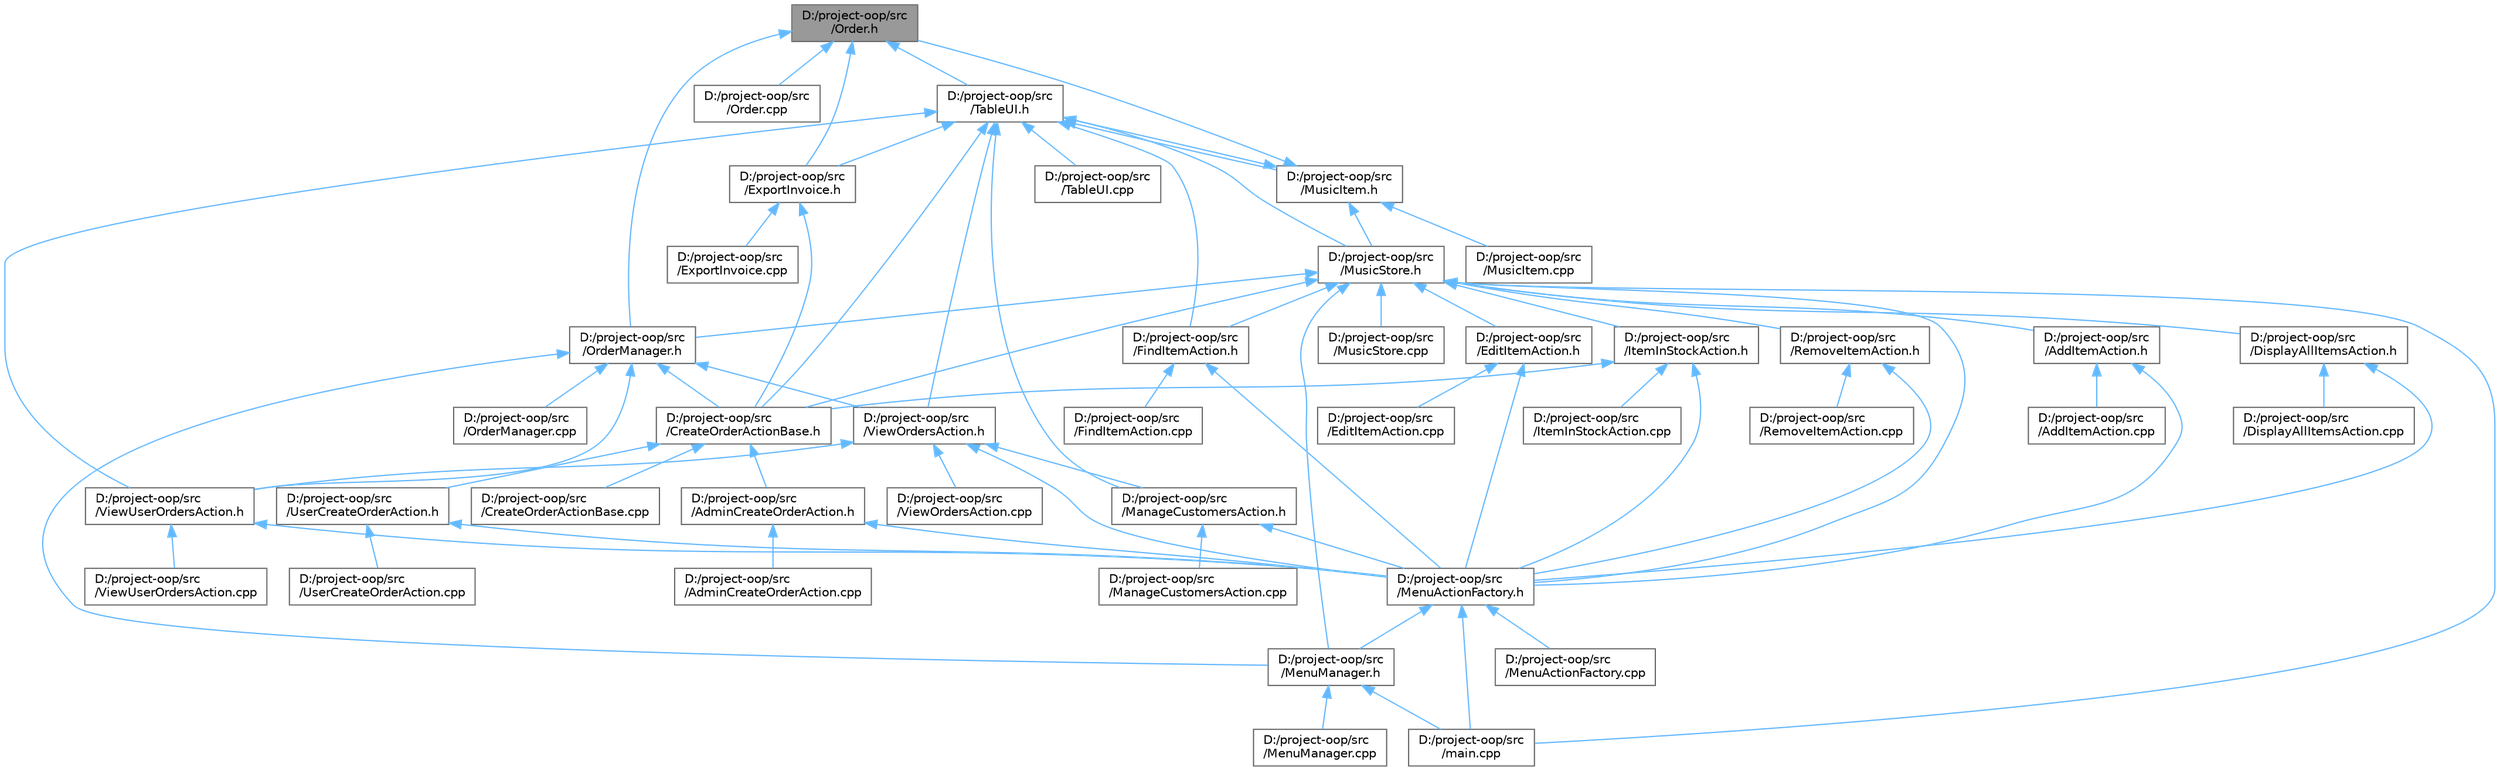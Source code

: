 digraph "D:/project-oop/src/Order.h"
{
 // LATEX_PDF_SIZE
  bgcolor="transparent";
  edge [fontname=Helvetica,fontsize=10,labelfontname=Helvetica,labelfontsize=10];
  node [fontname=Helvetica,fontsize=10,shape=box,height=0.2,width=0.4];
  Node1 [id="Node000001",label="D:/project-oop/src\l/Order.h",height=0.2,width=0.4,color="gray40", fillcolor="grey60", style="filled", fontcolor="black",tooltip="Định nghĩa lớp Order quản lý đơn hàng trong cửa hàng âm nhạc."];
  Node1 -> Node2 [id="edge1_Node000001_Node000002",dir="back",color="steelblue1",style="solid",tooltip=" "];
  Node2 [id="Node000002",label="D:/project-oop/src\l/ExportInvoice.h",height=0.2,width=0.4,color="grey40", fillcolor="white", style="filled",URL="$_export_invoice_8h.html",tooltip="Định nghĩa lớp ExportInvoice để xuất hóa đơn cho đơn hàng và khách hàng."];
  Node2 -> Node3 [id="edge2_Node000002_Node000003",dir="back",color="steelblue1",style="solid",tooltip=" "];
  Node3 [id="Node000003",label="D:/project-oop/src\l/CreateOrderActionBase.h",height=0.2,width=0.4,color="grey40", fillcolor="white", style="filled",URL="$_create_order_action_base_8h.html",tooltip="Định nghĩa lớp cơ sở cho hành động tạo đơn hàng, dùng chung cho cả quản trị viên và người dùng."];
  Node3 -> Node4 [id="edge3_Node000003_Node000004",dir="back",color="steelblue1",style="solid",tooltip=" "];
  Node4 [id="Node000004",label="D:/project-oop/src\l/AdminCreateOrderAction.h",height=0.2,width=0.4,color="grey40", fillcolor="white", style="filled",URL="$_admin_create_order_action_8h.html",tooltip="Định nghĩa lớp AdminCreateOrderAction cho phép quản trị viên tạo đơn hàng mới."];
  Node4 -> Node5 [id="edge4_Node000004_Node000005",dir="back",color="steelblue1",style="solid",tooltip=" "];
  Node5 [id="Node000005",label="D:/project-oop/src\l/AdminCreateOrderAction.cpp",height=0.2,width=0.4,color="grey40", fillcolor="white", style="filled",URL="$_admin_create_order_action_8cpp.html",tooltip=" "];
  Node4 -> Node6 [id="edge5_Node000004_Node000006",dir="back",color="steelblue1",style="solid",tooltip=" "];
  Node6 [id="Node000006",label="D:/project-oop/src\l/MenuActionFactory.h",height=0.2,width=0.4,color="grey40", fillcolor="white", style="filled",URL="$_menu_action_factory_8h.html",tooltip="Định nghĩa lớp MenuActionFactory để tạo các đối tượng hành động tương ứng với lựa chọn menu của người..."];
  Node6 -> Node7 [id="edge6_Node000006_Node000007",dir="back",color="steelblue1",style="solid",tooltip=" "];
  Node7 [id="Node000007",label="D:/project-oop/src\l/MenuActionFactory.cpp",height=0.2,width=0.4,color="grey40", fillcolor="white", style="filled",URL="$_menu_action_factory_8cpp.html",tooltip=" "];
  Node6 -> Node8 [id="edge7_Node000006_Node000008",dir="back",color="steelblue1",style="solid",tooltip=" "];
  Node8 [id="Node000008",label="D:/project-oop/src\l/MenuManager.h",height=0.2,width=0.4,color="grey40", fillcolor="white", style="filled",URL="$_menu_manager_8h.html",tooltip="Định nghĩa lớp MenuManager để quản lý các menu và xử lý tương tác của người dùng trong ứng dụng cửa h..."];
  Node8 -> Node9 [id="edge8_Node000008_Node000009",dir="back",color="steelblue1",style="solid",tooltip=" "];
  Node9 [id="Node000009",label="D:/project-oop/src\l/MenuManager.cpp",height=0.2,width=0.4,color="grey40", fillcolor="white", style="filled",URL="$_menu_manager_8cpp.html",tooltip=" "];
  Node8 -> Node10 [id="edge9_Node000008_Node000010",dir="back",color="steelblue1",style="solid",tooltip=" "];
  Node10 [id="Node000010",label="D:/project-oop/src\l/main.cpp",height=0.2,width=0.4,color="grey40", fillcolor="white", style="filled",URL="$main_8cpp.html",tooltip=" "];
  Node6 -> Node10 [id="edge10_Node000006_Node000010",dir="back",color="steelblue1",style="solid",tooltip=" "];
  Node3 -> Node11 [id="edge11_Node000003_Node000011",dir="back",color="steelblue1",style="solid",tooltip=" "];
  Node11 [id="Node000011",label="D:/project-oop/src\l/CreateOrderActionBase.cpp",height=0.2,width=0.4,color="grey40", fillcolor="white", style="filled",URL="$_create_order_action_base_8cpp.html",tooltip=" "];
  Node3 -> Node12 [id="edge12_Node000003_Node000012",dir="back",color="steelblue1",style="solid",tooltip=" "];
  Node12 [id="Node000012",label="D:/project-oop/src\l/UserCreateOrderAction.h",height=0.2,width=0.4,color="grey40", fillcolor="white", style="filled",URL="$_user_create_order_action_8h.html",tooltip="Định nghĩa lớp UserCreateOrderAction cho phép người dùng tạo đơn hàng mới."];
  Node12 -> Node6 [id="edge13_Node000012_Node000006",dir="back",color="steelblue1",style="solid",tooltip=" "];
  Node12 -> Node13 [id="edge14_Node000012_Node000013",dir="back",color="steelblue1",style="solid",tooltip=" "];
  Node13 [id="Node000013",label="D:/project-oop/src\l/UserCreateOrderAction.cpp",height=0.2,width=0.4,color="grey40", fillcolor="white", style="filled",URL="$_user_create_order_action_8cpp.html",tooltip=" "];
  Node2 -> Node14 [id="edge15_Node000002_Node000014",dir="back",color="steelblue1",style="solid",tooltip=" "];
  Node14 [id="Node000014",label="D:/project-oop/src\l/ExportInvoice.cpp",height=0.2,width=0.4,color="grey40", fillcolor="white", style="filled",URL="$_export_invoice_8cpp.html",tooltip=" "];
  Node1 -> Node15 [id="edge16_Node000001_Node000015",dir="back",color="steelblue1",style="solid",tooltip=" "];
  Node15 [id="Node000015",label="D:/project-oop/src\l/Order.cpp",height=0.2,width=0.4,color="grey40", fillcolor="white", style="filled",URL="$_order_8cpp.html",tooltip=" "];
  Node1 -> Node16 [id="edge17_Node000001_Node000016",dir="back",color="steelblue1",style="solid",tooltip=" "];
  Node16 [id="Node000016",label="D:/project-oop/src\l/OrderManager.h",height=0.2,width=0.4,color="grey40", fillcolor="white", style="filled",URL="$_order_manager_8h.html",tooltip="Định nghĩa lớp OrderManager để quản lý các đơn hàng trong hệ thống."];
  Node16 -> Node3 [id="edge18_Node000016_Node000003",dir="back",color="steelblue1",style="solid",tooltip=" "];
  Node16 -> Node8 [id="edge19_Node000016_Node000008",dir="back",color="steelblue1",style="solid",tooltip=" "];
  Node16 -> Node17 [id="edge20_Node000016_Node000017",dir="back",color="steelblue1",style="solid",tooltip=" "];
  Node17 [id="Node000017",label="D:/project-oop/src\l/OrderManager.cpp",height=0.2,width=0.4,color="grey40", fillcolor="white", style="filled",URL="$_order_manager_8cpp.html",tooltip=" "];
  Node16 -> Node18 [id="edge21_Node000016_Node000018",dir="back",color="steelblue1",style="solid",tooltip=" "];
  Node18 [id="Node000018",label="D:/project-oop/src\l/ViewOrdersAction.h",height=0.2,width=0.4,color="grey40", fillcolor="white", style="filled",URL="$_view_orders_action_8h.html",tooltip="Định nghĩa lớp ViewOrdersAction để xử lý hành động hiển thị danh sách đơn hàng."];
  Node18 -> Node19 [id="edge22_Node000018_Node000019",dir="back",color="steelblue1",style="solid",tooltip=" "];
  Node19 [id="Node000019",label="D:/project-oop/src\l/ManageCustomersAction.h",height=0.2,width=0.4,color="grey40", fillcolor="white", style="filled",URL="$_manage_customers_action_8h.html",tooltip="Định nghĩa lớp ManageCustomersAction để quản lý thông tin khách hàng trong cửa hàng âm nhạc."];
  Node19 -> Node20 [id="edge23_Node000019_Node000020",dir="back",color="steelblue1",style="solid",tooltip=" "];
  Node20 [id="Node000020",label="D:/project-oop/src\l/ManageCustomersAction.cpp",height=0.2,width=0.4,color="grey40", fillcolor="white", style="filled",URL="$_manage_customers_action_8cpp.html",tooltip=" "];
  Node19 -> Node6 [id="edge24_Node000019_Node000006",dir="back",color="steelblue1",style="solid",tooltip=" "];
  Node18 -> Node6 [id="edge25_Node000018_Node000006",dir="back",color="steelblue1",style="solid",tooltip=" "];
  Node18 -> Node21 [id="edge26_Node000018_Node000021",dir="back",color="steelblue1",style="solid",tooltip=" "];
  Node21 [id="Node000021",label="D:/project-oop/src\l/ViewOrdersAction.cpp",height=0.2,width=0.4,color="grey40", fillcolor="white", style="filled",URL="$_view_orders_action_8cpp.html",tooltip=" "];
  Node18 -> Node22 [id="edge27_Node000018_Node000022",dir="back",color="steelblue1",style="solid",tooltip=" "];
  Node22 [id="Node000022",label="D:/project-oop/src\l/ViewUserOrdersAction.h",height=0.2,width=0.4,color="grey40", fillcolor="white", style="filled",URL="$_view_user_orders_action_8h.html",tooltip="Định nghĩa lớp ViewUserOrdersAction để xử lý hành động xem đơn hàng của người dùng."];
  Node22 -> Node6 [id="edge28_Node000022_Node000006",dir="back",color="steelblue1",style="solid",tooltip=" "];
  Node22 -> Node23 [id="edge29_Node000022_Node000023",dir="back",color="steelblue1",style="solid",tooltip=" "];
  Node23 [id="Node000023",label="D:/project-oop/src\l/ViewUserOrdersAction.cpp",height=0.2,width=0.4,color="grey40", fillcolor="white", style="filled",URL="$_view_user_orders_action_8cpp.html",tooltip=" "];
  Node16 -> Node22 [id="edge30_Node000016_Node000022",dir="back",color="steelblue1",style="solid",tooltip=" "];
  Node1 -> Node24 [id="edge31_Node000001_Node000024",dir="back",color="steelblue1",style="solid",tooltip=" "];
  Node24 [id="Node000024",label="D:/project-oop/src\l/TableUI.h",height=0.2,width=0.4,color="grey40", fillcolor="white", style="filled",URL="$_table_u_i_8h.html",tooltip="Định nghĩa lớp TableUI để hiển thị dữ liệu dạng bảng trong giao diện dòng lệnh."];
  Node24 -> Node3 [id="edge32_Node000024_Node000003",dir="back",color="steelblue1",style="solid",tooltip=" "];
  Node24 -> Node2 [id="edge33_Node000024_Node000002",dir="back",color="steelblue1",style="solid",tooltip=" "];
  Node24 -> Node25 [id="edge34_Node000024_Node000025",dir="back",color="steelblue1",style="solid",tooltip=" "];
  Node25 [id="Node000025",label="D:/project-oop/src\l/FindItemAction.h",height=0.2,width=0.4,color="grey40", fillcolor="white", style="filled",URL="$_find_item_action_8h.html",tooltip="Định nghĩa lớp FindItemAction để tìm kiếm và hiển thị thông tin mặt hàng âm nhạc trong cửa hàng."];
  Node25 -> Node26 [id="edge35_Node000025_Node000026",dir="back",color="steelblue1",style="solid",tooltip=" "];
  Node26 [id="Node000026",label="D:/project-oop/src\l/FindItemAction.cpp",height=0.2,width=0.4,color="grey40", fillcolor="white", style="filled",URL="$_find_item_action_8cpp.html",tooltip=" "];
  Node25 -> Node6 [id="edge36_Node000025_Node000006",dir="back",color="steelblue1",style="solid",tooltip=" "];
  Node24 -> Node19 [id="edge37_Node000024_Node000019",dir="back",color="steelblue1",style="solid",tooltip=" "];
  Node24 -> Node27 [id="edge38_Node000024_Node000027",dir="back",color="steelblue1",style="solid",tooltip=" "];
  Node27 [id="Node000027",label="D:/project-oop/src\l/MusicItem.h",height=0.2,width=0.4,color="grey40", fillcolor="white", style="filled",URL="$_music_item_8h.html",tooltip="Định nghĩa lớp MusicItem để đại diện cho một mặt hàng âm nhạc trong cửa hàng."];
  Node27 -> Node28 [id="edge39_Node000027_Node000028",dir="back",color="steelblue1",style="solid",tooltip=" "];
  Node28 [id="Node000028",label="D:/project-oop/src\l/MusicItem.cpp",height=0.2,width=0.4,color="grey40", fillcolor="white", style="filled",URL="$_music_item_8cpp.html",tooltip=" "];
  Node27 -> Node29 [id="edge40_Node000027_Node000029",dir="back",color="steelblue1",style="solid",tooltip=" "];
  Node29 [id="Node000029",label="D:/project-oop/src\l/MusicStore.h",height=0.2,width=0.4,color="grey40", fillcolor="white", style="filled",URL="$_music_store_8h.html",tooltip="Định nghĩa lớp MusicStore để quản lý các mặt hàng âm nhạc trong cửa hàng."];
  Node29 -> Node30 [id="edge41_Node000029_Node000030",dir="back",color="steelblue1",style="solid",tooltip=" "];
  Node30 [id="Node000030",label="D:/project-oop/src\l/AddItemAction.h",height=0.2,width=0.4,color="grey40", fillcolor="white", style="filled",URL="$_add_item_action_8h.html",tooltip="Định nghĩa lớp AddItemAction thực hiện hành động thêm mặt hàng âm nhạc vào cửa hàng."];
  Node30 -> Node31 [id="edge42_Node000030_Node000031",dir="back",color="steelblue1",style="solid",tooltip=" "];
  Node31 [id="Node000031",label="D:/project-oop/src\l/AddItemAction.cpp",height=0.2,width=0.4,color="grey40", fillcolor="white", style="filled",URL="$_add_item_action_8cpp.html",tooltip=" "];
  Node30 -> Node6 [id="edge43_Node000030_Node000006",dir="back",color="steelblue1",style="solid",tooltip=" "];
  Node29 -> Node3 [id="edge44_Node000029_Node000003",dir="back",color="steelblue1",style="solid",tooltip=" "];
  Node29 -> Node32 [id="edge45_Node000029_Node000032",dir="back",color="steelblue1",style="solid",tooltip=" "];
  Node32 [id="Node000032",label="D:/project-oop/src\l/DisplayAllItemsAction.h",height=0.2,width=0.4,color="grey40", fillcolor="white", style="filled",URL="$_display_all_items_action_8h.html",tooltip="Định nghĩa lớp DisplayAllItemsAction để hiển thị tất cả các mặt hàng âm nhạc trong cửa hàng."];
  Node32 -> Node33 [id="edge46_Node000032_Node000033",dir="back",color="steelblue1",style="solid",tooltip=" "];
  Node33 [id="Node000033",label="D:/project-oop/src\l/DisplayAllItemsAction.cpp",height=0.2,width=0.4,color="grey40", fillcolor="white", style="filled",URL="$_display_all_items_action_8cpp.html",tooltip=" "];
  Node32 -> Node6 [id="edge47_Node000032_Node000006",dir="back",color="steelblue1",style="solid",tooltip=" "];
  Node29 -> Node34 [id="edge48_Node000029_Node000034",dir="back",color="steelblue1",style="solid",tooltip=" "];
  Node34 [id="Node000034",label="D:/project-oop/src\l/EditItemAction.h",height=0.2,width=0.4,color="grey40", fillcolor="white", style="filled",URL="$_edit_item_action_8h.html",tooltip="Định nghĩa lớp EditItemAction để chỉnh sửa thông tin mặt hàng âm nhạc trong cửa hàng."];
  Node34 -> Node35 [id="edge49_Node000034_Node000035",dir="back",color="steelblue1",style="solid",tooltip=" "];
  Node35 [id="Node000035",label="D:/project-oop/src\l/EditItemAction.cpp",height=0.2,width=0.4,color="grey40", fillcolor="white", style="filled",URL="$_edit_item_action_8cpp.html",tooltip=" "];
  Node34 -> Node6 [id="edge50_Node000034_Node000006",dir="back",color="steelblue1",style="solid",tooltip=" "];
  Node29 -> Node25 [id="edge51_Node000029_Node000025",dir="back",color="steelblue1",style="solid",tooltip=" "];
  Node29 -> Node36 [id="edge52_Node000029_Node000036",dir="back",color="steelblue1",style="solid",tooltip=" "];
  Node36 [id="Node000036",label="D:/project-oop/src\l/ItemInStockAction.h",height=0.2,width=0.4,color="grey40", fillcolor="white", style="filled",URL="$_item_in_stock_action_8h.html",tooltip="Định nghĩa lớp ItemInStockAction để hiển thị số lượng mặt hàng âm nhạc có sẵn trong kho."];
  Node36 -> Node3 [id="edge53_Node000036_Node000003",dir="back",color="steelblue1",style="solid",tooltip=" "];
  Node36 -> Node37 [id="edge54_Node000036_Node000037",dir="back",color="steelblue1",style="solid",tooltip=" "];
  Node37 [id="Node000037",label="D:/project-oop/src\l/ItemInStockAction.cpp",height=0.2,width=0.4,color="grey40", fillcolor="white", style="filled",URL="$_item_in_stock_action_8cpp.html",tooltip=" "];
  Node36 -> Node6 [id="edge55_Node000036_Node000006",dir="back",color="steelblue1",style="solid",tooltip=" "];
  Node29 -> Node6 [id="edge56_Node000029_Node000006",dir="back",color="steelblue1",style="solid",tooltip=" "];
  Node29 -> Node8 [id="edge57_Node000029_Node000008",dir="back",color="steelblue1",style="solid",tooltip=" "];
  Node29 -> Node38 [id="edge58_Node000029_Node000038",dir="back",color="steelblue1",style="solid",tooltip=" "];
  Node38 [id="Node000038",label="D:/project-oop/src\l/MusicStore.cpp",height=0.2,width=0.4,color="grey40", fillcolor="white", style="filled",URL="$_music_store_8cpp.html",tooltip=" "];
  Node29 -> Node16 [id="edge59_Node000029_Node000016",dir="back",color="steelblue1",style="solid",tooltip=" "];
  Node29 -> Node39 [id="edge60_Node000029_Node000039",dir="back",color="steelblue1",style="solid",tooltip=" "];
  Node39 [id="Node000039",label="D:/project-oop/src\l/RemoveItemAction.h",height=0.2,width=0.4,color="grey40", fillcolor="white", style="filled",URL="$_remove_item_action_8h.html",tooltip="Định nghĩa lớp RemoveItemAction để xử lý hành động xóa mặt hàng khỏi cửa hàng âm nhạc."];
  Node39 -> Node6 [id="edge61_Node000039_Node000006",dir="back",color="steelblue1",style="solid",tooltip=" "];
  Node39 -> Node40 [id="edge62_Node000039_Node000040",dir="back",color="steelblue1",style="solid",tooltip=" "];
  Node40 [id="Node000040",label="D:/project-oop/src\l/RemoveItemAction.cpp",height=0.2,width=0.4,color="grey40", fillcolor="white", style="filled",URL="$_remove_item_action_8cpp.html",tooltip=" "];
  Node29 -> Node10 [id="edge63_Node000029_Node000010",dir="back",color="steelblue1",style="solid",tooltip=" "];
  Node27 -> Node1 [id="edge64_Node000027_Node000001",dir="back",color="steelblue1",style="solid",tooltip=" "];
  Node27 -> Node24 [id="edge65_Node000027_Node000024",dir="back",color="steelblue1",style="solid",tooltip=" "];
  Node24 -> Node29 [id="edge66_Node000024_Node000029",dir="back",color="steelblue1",style="solid",tooltip=" "];
  Node24 -> Node41 [id="edge67_Node000024_Node000041",dir="back",color="steelblue1",style="solid",tooltip=" "];
  Node41 [id="Node000041",label="D:/project-oop/src\l/TableUI.cpp",height=0.2,width=0.4,color="grey40", fillcolor="white", style="filled",URL="$_table_u_i_8cpp.html",tooltip=" "];
  Node24 -> Node18 [id="edge68_Node000024_Node000018",dir="back",color="steelblue1",style="solid",tooltip=" "];
  Node24 -> Node22 [id="edge69_Node000024_Node000022",dir="back",color="steelblue1",style="solid",tooltip=" "];
}

